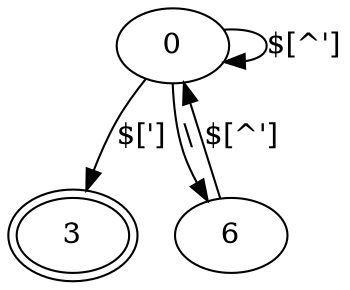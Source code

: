digraph string_constant_1 {
    3 [peripheries=2]
    0 -> 3 [label="$[\']"]
    0 -> 6 [label="\\"]
    6 -> 0 [label="$[^\']"]
    0 -> 0 [label="$[^\']"]
}